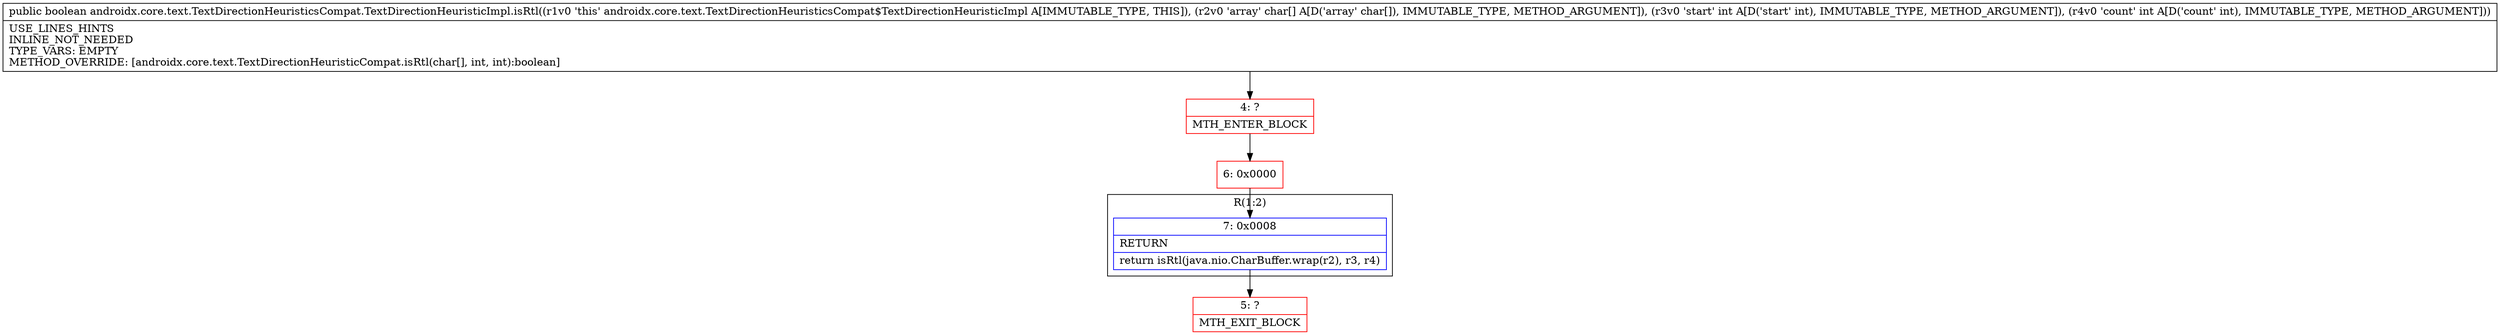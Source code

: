 digraph "CFG forandroidx.core.text.TextDirectionHeuristicsCompat.TextDirectionHeuristicImpl.isRtl([CII)Z" {
subgraph cluster_Region_1900926499 {
label = "R(1:2)";
node [shape=record,color=blue];
Node_7 [shape=record,label="{7\:\ 0x0008|RETURN\l|return isRtl(java.nio.CharBuffer.wrap(r2), r3, r4)\l}"];
}
Node_4 [shape=record,color=red,label="{4\:\ ?|MTH_ENTER_BLOCK\l}"];
Node_6 [shape=record,color=red,label="{6\:\ 0x0000}"];
Node_5 [shape=record,color=red,label="{5\:\ ?|MTH_EXIT_BLOCK\l}"];
MethodNode[shape=record,label="{public boolean androidx.core.text.TextDirectionHeuristicsCompat.TextDirectionHeuristicImpl.isRtl((r1v0 'this' androidx.core.text.TextDirectionHeuristicsCompat$TextDirectionHeuristicImpl A[IMMUTABLE_TYPE, THIS]), (r2v0 'array' char[] A[D('array' char[]), IMMUTABLE_TYPE, METHOD_ARGUMENT]), (r3v0 'start' int A[D('start' int), IMMUTABLE_TYPE, METHOD_ARGUMENT]), (r4v0 'count' int A[D('count' int), IMMUTABLE_TYPE, METHOD_ARGUMENT]))  | USE_LINES_HINTS\lINLINE_NOT_NEEDED\lTYPE_VARS: EMPTY\lMETHOD_OVERRIDE: [androidx.core.text.TextDirectionHeuristicCompat.isRtl(char[], int, int):boolean]\l}"];
MethodNode -> Node_4;Node_7 -> Node_5;
Node_4 -> Node_6;
Node_6 -> Node_7;
}

